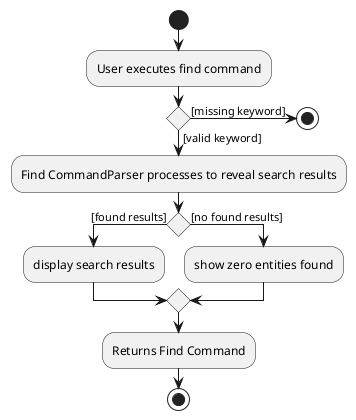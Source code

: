 @startuml

start
:User executes find command;

if () then ([missing keyword])
stop
else ([valid keyword])
:Find CommandParser processes to reveal search results;
endif

if () then ([found results])
:display search results;
else ([no found results])
:show zero entities found;
endif

:Returns Find Command;

stop

@enduml
